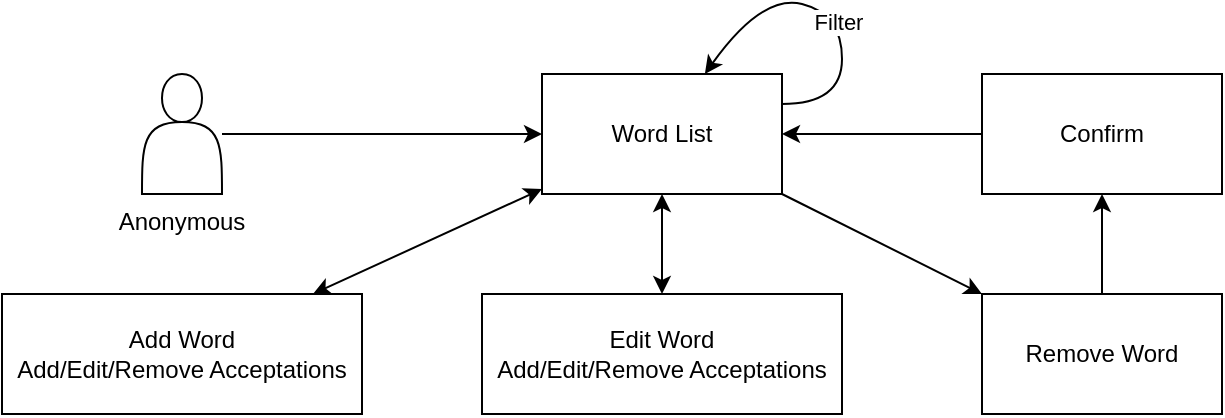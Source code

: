 <mxfile version="13.3.5" type="device"><diagram id="C5RBs43oDa-KdzZeNtuy" name="Page-1"><mxGraphModel dx="868" dy="513" grid="1" gridSize="10" guides="1" tooltips="1" connect="1" arrows="1" fold="1" page="1" pageScale="1" pageWidth="827" pageHeight="1169" math="0" shadow="0"><root><mxCell id="WIyWlLk6GJQsqaUBKTNV-0"/><mxCell id="WIyWlLk6GJQsqaUBKTNV-1" parent="WIyWlLk6GJQsqaUBKTNV-0"/><mxCell id="af37cthiMh5xq5AoAxq8-0" value="Anonymous" style="shape=actor;whiteSpace=wrap;html=1;labelPosition=center;verticalLabelPosition=bottom;align=center;verticalAlign=top;" vertex="1" parent="WIyWlLk6GJQsqaUBKTNV-1"><mxGeometry x="120" y="100" width="40" height="60" as="geometry"/></mxCell><mxCell id="af37cthiMh5xq5AoAxq8-1" value="Word List" style="rounded=0;whiteSpace=wrap;html=1;" vertex="1" parent="WIyWlLk6GJQsqaUBKTNV-1"><mxGeometry x="320" y="100" width="120" height="60" as="geometry"/></mxCell><mxCell id="af37cthiMh5xq5AoAxq8-2" value="Remove Word" style="rounded=0;whiteSpace=wrap;html=1;" vertex="1" parent="WIyWlLk6GJQsqaUBKTNV-1"><mxGeometry x="540" y="210" width="120" height="60" as="geometry"/></mxCell><mxCell id="af37cthiMh5xq5AoAxq8-5" value="" style="endArrow=classic;html=1;" edge="1" parent="WIyWlLk6GJQsqaUBKTNV-1" source="af37cthiMh5xq5AoAxq8-0" target="af37cthiMh5xq5AoAxq8-1"><mxGeometry width="50" height="50" relative="1" as="geometry"><mxPoint x="170" y="320" as="sourcePoint"/><mxPoint x="220" y="270" as="targetPoint"/></mxGeometry></mxCell><mxCell id="af37cthiMh5xq5AoAxq8-6" value="" style="curved=1;endArrow=classic;html=1;exitX=1;exitY=0.25;exitDx=0;exitDy=0;" edge="1" parent="WIyWlLk6GJQsqaUBKTNV-1" source="af37cthiMh5xq5AoAxq8-1" target="af37cthiMh5xq5AoAxq8-1"><mxGeometry width="50" height="50" relative="1" as="geometry"><mxPoint x="480" y="110" as="sourcePoint"/><mxPoint x="530" y="60" as="targetPoint"/><Array as="points"><mxPoint x="470" y="115"/><mxPoint x="470" y="70"/><mxPoint x="430" y="60"/></Array></mxGeometry></mxCell><mxCell id="af37cthiMh5xq5AoAxq8-7" value="Filter" style="edgeLabel;html=1;align=center;verticalAlign=middle;resizable=0;points=[];" vertex="1" connectable="0" parent="af37cthiMh5xq5AoAxq8-6"><mxGeometry x="-0.141" y="2" relative="1" as="geometry"><mxPoint as="offset"/></mxGeometry></mxCell><mxCell id="af37cthiMh5xq5AoAxq8-8" value="" style="endArrow=classic;html=1;" edge="1" parent="WIyWlLk6GJQsqaUBKTNV-1" source="af37cthiMh5xq5AoAxq8-1" target="af37cthiMh5xq5AoAxq8-2"><mxGeometry width="50" height="50" relative="1" as="geometry"><mxPoint x="390" y="470" as="sourcePoint"/><mxPoint x="440" y="420" as="targetPoint"/></mxGeometry></mxCell><mxCell id="af37cthiMh5xq5AoAxq8-9" value="Confirm" style="rounded=0;whiteSpace=wrap;html=1;" vertex="1" parent="WIyWlLk6GJQsqaUBKTNV-1"><mxGeometry x="540" y="100" width="120" height="60" as="geometry"/></mxCell><mxCell id="af37cthiMh5xq5AoAxq8-10" value="" style="endArrow=classic;html=1;" edge="1" parent="WIyWlLk6GJQsqaUBKTNV-1" source="af37cthiMh5xq5AoAxq8-2" target="af37cthiMh5xq5AoAxq8-9"><mxGeometry width="50" height="50" relative="1" as="geometry"><mxPoint x="390" y="290" as="sourcePoint"/><mxPoint x="440" y="240" as="targetPoint"/></mxGeometry></mxCell><mxCell id="af37cthiMh5xq5AoAxq8-11" value="" style="endArrow=classic;html=1;" edge="1" parent="WIyWlLk6GJQsqaUBKTNV-1" source="af37cthiMh5xq5AoAxq8-9" target="af37cthiMh5xq5AoAxq8-1"><mxGeometry width="50" height="50" relative="1" as="geometry"><mxPoint x="390" y="290" as="sourcePoint"/><mxPoint x="440" y="240" as="targetPoint"/></mxGeometry></mxCell><mxCell id="af37cthiMh5xq5AoAxq8-13" value="Edit Word&lt;br&gt;Add/Edit/Remove Acceptations" style="rounded=0;whiteSpace=wrap;html=1;" vertex="1" parent="WIyWlLk6GJQsqaUBKTNV-1"><mxGeometry x="290" y="210" width="180" height="60" as="geometry"/></mxCell><mxCell id="af37cthiMh5xq5AoAxq8-15" value="" style="endArrow=classic;startArrow=classic;html=1;" edge="1" parent="WIyWlLk6GJQsqaUBKTNV-1" source="af37cthiMh5xq5AoAxq8-13" target="af37cthiMh5xq5AoAxq8-1"><mxGeometry width="50" height="50" relative="1" as="geometry"><mxPoint x="360" y="470" as="sourcePoint"/><mxPoint x="410" y="420" as="targetPoint"/></mxGeometry></mxCell><mxCell id="af37cthiMh5xq5AoAxq8-21" value="Add Word&lt;br&gt;Add/Edit/Remove Acceptations" style="rounded=0;whiteSpace=wrap;html=1;" vertex="1" parent="WIyWlLk6GJQsqaUBKTNV-1"><mxGeometry x="50" y="210" width="180" height="60" as="geometry"/></mxCell><mxCell id="af37cthiMh5xq5AoAxq8-22" value="" style="endArrow=classic;startArrow=classic;html=1;" edge="1" parent="WIyWlLk6GJQsqaUBKTNV-1" source="af37cthiMh5xq5AoAxq8-21" target="af37cthiMh5xq5AoAxq8-1"><mxGeometry width="50" height="50" relative="1" as="geometry"><mxPoint x="200" y="460" as="sourcePoint"/><mxPoint x="250" y="410" as="targetPoint"/></mxGeometry></mxCell></root></mxGraphModel></diagram></mxfile>